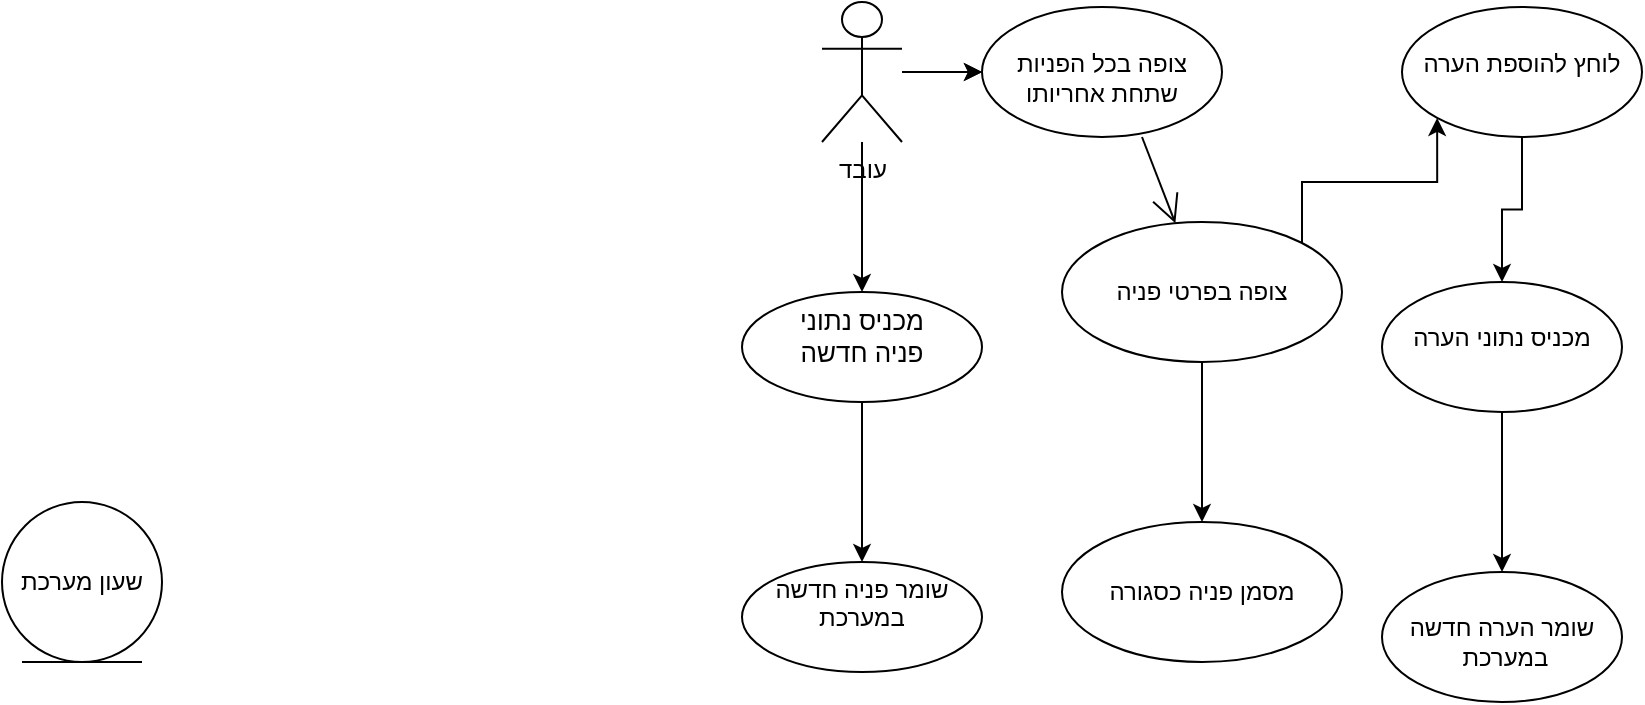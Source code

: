 <mxfile version="13.9.2" type="github">
  <diagram name="Page-1" id="b5b7bab2-c9e2-2cf4-8b2a-24fd1a2a6d21">
    <mxGraphModel dx="868" dy="450" grid="1" gridSize="10" guides="1" tooltips="1" connect="1" arrows="1" fold="1" page="1" pageScale="1" pageWidth="827" pageHeight="1169" background="#ffffff" math="0" shadow="0">
      <root>
        <mxCell id="0" />
        <mxCell id="1" parent="0" />
        <mxCell id="ebzaWmidBUEkUafb_fH5-30" value="" style="edgeStyle=orthogonalEdgeStyle;rounded=0;orthogonalLoop=1;jettySize=auto;html=1;" edge="1" parent="1" source="ebzaWmidBUEkUafb_fH5-26" target="ebzaWmidBUEkUafb_fH5-29">
          <mxGeometry relative="1" as="geometry" />
        </mxCell>
        <mxCell id="ebzaWmidBUEkUafb_fH5-36" value="" style="edgeStyle=orthogonalEdgeStyle;rounded=0;orthogonalLoop=1;jettySize=auto;html=1;" edge="1" parent="1" source="ebzaWmidBUEkUafb_fH5-26" target="ebzaWmidBUEkUafb_fH5-35">
          <mxGeometry relative="1" as="geometry" />
        </mxCell>
        <mxCell id="ebzaWmidBUEkUafb_fH5-37" value="" style="edgeStyle=orthogonalEdgeStyle;rounded=0;orthogonalLoop=1;jettySize=auto;html=1;" edge="1" parent="1" source="ebzaWmidBUEkUafb_fH5-26" target="ebzaWmidBUEkUafb_fH5-35">
          <mxGeometry relative="1" as="geometry" />
        </mxCell>
        <mxCell id="ebzaWmidBUEkUafb_fH5-26" value="עובד" style="shape=umlActor;verticalLabelPosition=bottom;verticalAlign=top;html=1;outlineConnect=0;" vertex="1" parent="1">
          <mxGeometry x="430" y="240" width="40" height="70" as="geometry" />
        </mxCell>
        <mxCell id="ebzaWmidBUEkUafb_fH5-34" value="" style="edgeStyle=orthogonalEdgeStyle;rounded=0;orthogonalLoop=1;jettySize=auto;html=1;" edge="1" parent="1" source="ebzaWmidBUEkUafb_fH5-29" target="ebzaWmidBUEkUafb_fH5-33">
          <mxGeometry relative="1" as="geometry" />
        </mxCell>
        <mxCell id="ebzaWmidBUEkUafb_fH5-29" value="&lt;font style=&quot;font-size: 13px&quot;&gt;מכניס נתוני &lt;br&gt;פניה חדשה&lt;/font&gt;" style="ellipse;whiteSpace=wrap;html=1;verticalAlign=top;" vertex="1" parent="1">
          <mxGeometry x="390" y="385" width="120" height="55" as="geometry" />
        </mxCell>
        <mxCell id="ebzaWmidBUEkUafb_fH5-33" value="שומר פניה חדשה במערכת" style="ellipse;whiteSpace=wrap;html=1;verticalAlign=top;" vertex="1" parent="1">
          <mxGeometry x="390" y="520" width="120" height="55" as="geometry" />
        </mxCell>
        <mxCell id="ebzaWmidBUEkUafb_fH5-35" value="&lt;br&gt;צופה בכל הפניות&lt;br&gt;שתחת אחריותו" style="ellipse;whiteSpace=wrap;html=1;verticalAlign=top;" vertex="1" parent="1">
          <mxGeometry x="510" y="242.5" width="120" height="65" as="geometry" />
        </mxCell>
        <mxCell id="ebzaWmidBUEkUafb_fH5-45" value="" style="edgeStyle=orthogonalEdgeStyle;rounded=0;orthogonalLoop=1;jettySize=auto;html=1;" edge="1" parent="1" source="ebzaWmidBUEkUafb_fH5-42" target="ebzaWmidBUEkUafb_fH5-44">
          <mxGeometry relative="1" as="geometry" />
        </mxCell>
        <mxCell id="ebzaWmidBUEkUafb_fH5-42" value="&lt;br&gt;לוחץ להוספת הערה" style="ellipse;whiteSpace=wrap;html=1;verticalAlign=top;" vertex="1" parent="1">
          <mxGeometry x="720" y="242.5" width="120" height="65" as="geometry" />
        </mxCell>
        <mxCell id="ebzaWmidBUEkUafb_fH5-47" value="" style="edgeStyle=orthogonalEdgeStyle;rounded=0;orthogonalLoop=1;jettySize=auto;html=1;" edge="1" parent="1" source="ebzaWmidBUEkUafb_fH5-44" target="ebzaWmidBUEkUafb_fH5-46">
          <mxGeometry relative="1" as="geometry" />
        </mxCell>
        <mxCell id="ebzaWmidBUEkUafb_fH5-44" value="&lt;br&gt;מכניס נתוני הערה" style="ellipse;whiteSpace=wrap;html=1;verticalAlign=top;" vertex="1" parent="1">
          <mxGeometry x="710" y="380" width="120" height="65" as="geometry" />
        </mxCell>
        <mxCell id="ebzaWmidBUEkUafb_fH5-46" value="&lt;br&gt;שומר הערה חדשה&lt;br&gt;&amp;nbsp;במערכת" style="ellipse;whiteSpace=wrap;html=1;verticalAlign=top;" vertex="1" parent="1">
          <mxGeometry x="710" y="525" width="120" height="65" as="geometry" />
        </mxCell>
        <object label="שעון מערכת" id="ebzaWmidBUEkUafb_fH5-48">
          <mxCell style="ellipse;shape=umlEntity;whiteSpace=wrap;html=1;" vertex="1" parent="1">
            <mxGeometry x="20" y="490" width="80" height="80" as="geometry" />
          </mxCell>
        </object>
        <mxCell id="ebzaWmidBUEkUafb_fH5-52" value="" style="endArrow=open;endFill=1;endSize=12;html=1;" edge="1" parent="1" target="ebzaWmidBUEkUafb_fH5-53">
          <mxGeometry width="160" relative="1" as="geometry">
            <mxPoint x="590" y="307.5" as="sourcePoint" />
            <mxPoint x="620" y="350" as="targetPoint" />
          </mxGeometry>
        </mxCell>
        <mxCell id="ebzaWmidBUEkUafb_fH5-54" value="" style="edgeStyle=orthogonalEdgeStyle;rounded=0;orthogonalLoop=1;jettySize=auto;html=1;entryX=0;entryY=1;entryDx=0;entryDy=0;" edge="1" parent="1" source="ebzaWmidBUEkUafb_fH5-53" target="ebzaWmidBUEkUafb_fH5-42">
          <mxGeometry relative="1" as="geometry">
            <Array as="points">
              <mxPoint x="670" y="330" />
              <mxPoint x="737" y="330" />
            </Array>
          </mxGeometry>
        </mxCell>
        <mxCell id="ebzaWmidBUEkUafb_fH5-56" value="" style="edgeStyle=orthogonalEdgeStyle;rounded=0;orthogonalLoop=1;jettySize=auto;html=1;" edge="1" parent="1" source="ebzaWmidBUEkUafb_fH5-53" target="ebzaWmidBUEkUafb_fH5-55">
          <mxGeometry relative="1" as="geometry" />
        </mxCell>
        <mxCell id="ebzaWmidBUEkUafb_fH5-53" value="צופה בפרטי פניה" style="ellipse;whiteSpace=wrap;html=1;" vertex="1" parent="1">
          <mxGeometry x="550" y="350" width="140" height="70" as="geometry" />
        </mxCell>
        <mxCell id="ebzaWmidBUEkUafb_fH5-55" value="מסמן פניה כסגורה" style="ellipse;whiteSpace=wrap;html=1;" vertex="1" parent="1">
          <mxGeometry x="550" y="500" width="140" height="70" as="geometry" />
        </mxCell>
      </root>
    </mxGraphModel>
  </diagram>
</mxfile>
